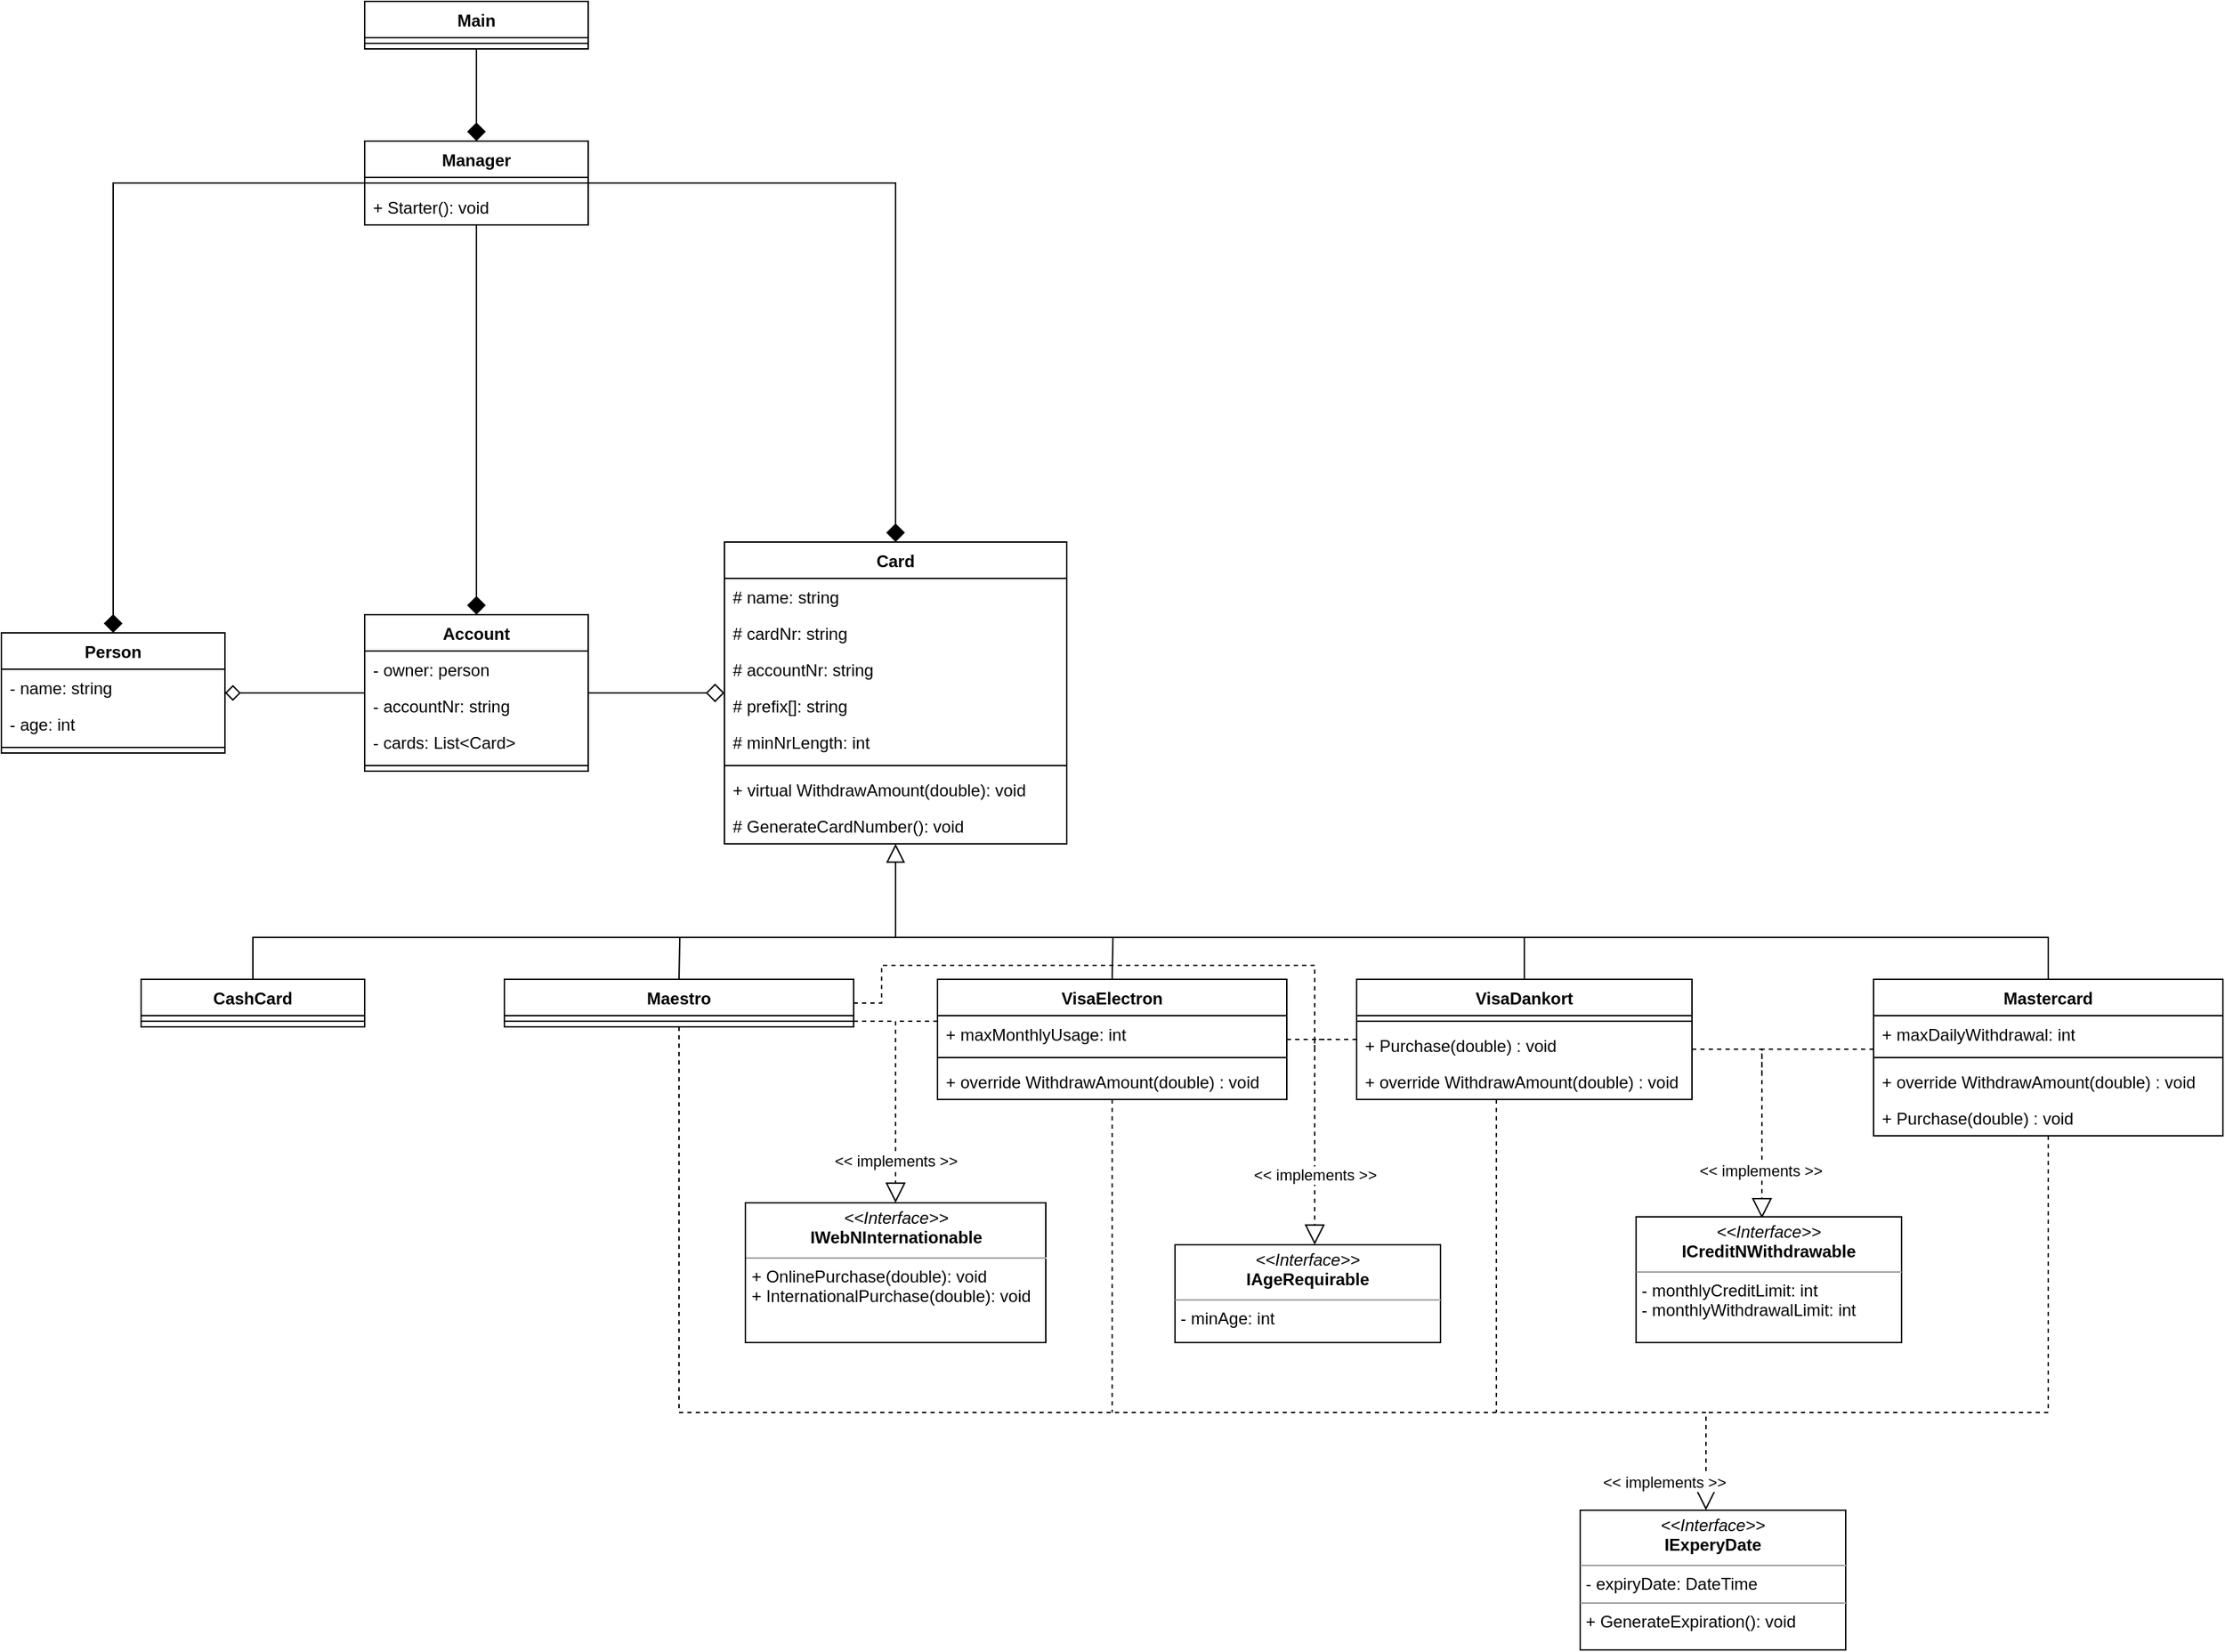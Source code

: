 <mxfile version="15.1.3" type="device"><diagram id="lqJwaCFwfxGtEgXN7Tk6" name="Page-1"><mxGraphModel dx="1422" dy="822" grid="1" gridSize="10" guides="1" tooltips="1" connect="1" arrows="1" fold="1" page="1" pageScale="1" pageWidth="3300" pageHeight="2339" math="0" shadow="0"><root><mxCell id="0"/><mxCell id="1" parent="0"/><mxCell id="OWxyxIanpvo_0KfIA5X_-86" style="edgeStyle=orthogonalEdgeStyle;rounded=0;orthogonalLoop=1;jettySize=auto;html=1;exitX=0.5;exitY=0;exitDx=0;exitDy=0;endArrow=none;endFill=0;endSize=12;" parent="1" source="OWxyxIanpvo_0KfIA5X_-1" edge="1"><mxGeometry relative="1" as="geometry"><mxPoint x="1040" y="830" as="targetPoint"/><Array as="points"><mxPoint x="580" y="830"/></Array></mxGeometry></mxCell><mxCell id="OWxyxIanpvo_0KfIA5X_-1" value="CashCard" style="swimlane;fontStyle=1;align=center;verticalAlign=top;childLayout=stackLayout;horizontal=1;startSize=26;horizontalStack=0;resizeParent=1;resizeParentMax=0;resizeLast=0;collapsible=1;marginBottom=0;" parent="1" vertex="1"><mxGeometry x="500" y="860" width="160" height="34" as="geometry"/></mxCell><mxCell id="OWxyxIanpvo_0KfIA5X_-3" value="" style="line;strokeWidth=1;fillColor=none;align=left;verticalAlign=middle;spacingTop=-1;spacingLeft=3;spacingRight=3;rotatable=0;labelPosition=right;points=[];portConstraint=eastwest;" parent="OWxyxIanpvo_0KfIA5X_-1" vertex="1"><mxGeometry y="26" width="160" height="8" as="geometry"/></mxCell><mxCell id="OWxyxIanpvo_0KfIA5X_-70" style="edgeStyle=orthogonalEdgeStyle;rounded=0;orthogonalLoop=1;jettySize=auto;html=1;endArrow=block;endFill=0;endSize=12;dashed=1;" parent="1" source="OWxyxIanpvo_0KfIA5X_-5" target="OWxyxIanpvo_0KfIA5X_-67" edge="1"><mxGeometry relative="1" as="geometry"><Array as="points"><mxPoint x="885" y="1170"/><mxPoint x="1620" y="1170"/></Array></mxGeometry></mxCell><mxCell id="OWxyxIanpvo_0KfIA5X_-95" value="&amp;lt;&amp;lt; implements &amp;gt;&amp;gt;" style="edgeLabel;html=1;align=center;verticalAlign=middle;resizable=0;points=[];" parent="OWxyxIanpvo_0KfIA5X_-70" vertex="1" connectable="0"><mxGeometry x="0.791" y="-1" relative="1" as="geometry"><mxPoint x="13" y="49" as="offset"/></mxGeometry></mxCell><mxCell id="OWxyxIanpvo_0KfIA5X_-87" style="edgeStyle=orthogonalEdgeStyle;rounded=0;orthogonalLoop=1;jettySize=auto;html=1;exitX=0.5;exitY=0;exitDx=0;exitDy=0;endArrow=none;endFill=0;endSize=12;" parent="1" source="OWxyxIanpvo_0KfIA5X_-5" edge="1"><mxGeometry relative="1" as="geometry"><mxPoint x="885.571" y="830" as="targetPoint"/></mxGeometry></mxCell><mxCell id="OWxyxIanpvo_0KfIA5X_-104" style="edgeStyle=orthogonalEdgeStyle;rounded=0;orthogonalLoop=1;jettySize=auto;html=1;endArrow=none;endFill=0;endSize=12;dashed=1;" parent="1" source="OWxyxIanpvo_0KfIA5X_-5" edge="1"><mxGeometry relative="1" as="geometry"><mxPoint x="1040" y="920" as="targetPoint"/><Array as="points"><mxPoint x="1040" y="890"/><mxPoint x="1040" y="920"/></Array></mxGeometry></mxCell><mxCell id="OWxyxIanpvo_0KfIA5X_-110" style="edgeStyle=orthogonalEdgeStyle;rounded=0;orthogonalLoop=1;jettySize=auto;html=1;dashed=1;endArrow=none;endFill=0;endSize=12;" parent="1" source="OWxyxIanpvo_0KfIA5X_-5" edge="1"><mxGeometry relative="1" as="geometry"><mxPoint x="1340" y="910" as="targetPoint"/><Array as="points"><mxPoint x="1030" y="877"/><mxPoint x="1030" y="850"/><mxPoint x="1340" y="850"/></Array></mxGeometry></mxCell><mxCell id="OWxyxIanpvo_0KfIA5X_-5" value="Maestro" style="swimlane;fontStyle=1;align=center;verticalAlign=top;childLayout=stackLayout;horizontal=1;startSize=26;horizontalStack=0;resizeParent=1;resizeParentMax=0;resizeLast=0;collapsible=1;marginBottom=0;" parent="1" vertex="1"><mxGeometry x="760" y="860" width="250" height="34" as="geometry"/></mxCell><mxCell id="OWxyxIanpvo_0KfIA5X_-7" value="" style="line;strokeWidth=1;fillColor=none;align=left;verticalAlign=middle;spacingTop=-1;spacingLeft=3;spacingRight=3;rotatable=0;labelPosition=right;points=[];portConstraint=eastwest;" parent="OWxyxIanpvo_0KfIA5X_-5" vertex="1"><mxGeometry y="26" width="250" height="8" as="geometry"/></mxCell><mxCell id="OWxyxIanpvo_0KfIA5X_-84" style="edgeStyle=orthogonalEdgeStyle;rounded=0;orthogonalLoop=1;jettySize=auto;html=1;endArrow=none;endFill=0;endSize=11;dashed=1;" parent="1" source="OWxyxIanpvo_0KfIA5X_-9" edge="1"><mxGeometry relative="1" as="geometry"><mxPoint x="1195" y="1170" as="targetPoint"/></mxGeometry></mxCell><mxCell id="OWxyxIanpvo_0KfIA5X_-88" style="edgeStyle=orthogonalEdgeStyle;rounded=0;orthogonalLoop=1;jettySize=auto;html=1;exitX=0.5;exitY=0;exitDx=0;exitDy=0;endArrow=none;endFill=0;endSize=12;" parent="1" source="OWxyxIanpvo_0KfIA5X_-9" edge="1"><mxGeometry relative="1" as="geometry"><mxPoint x="1195.571" y="830" as="targetPoint"/></mxGeometry></mxCell><mxCell id="OWxyxIanpvo_0KfIA5X_-103" style="edgeStyle=orthogonalEdgeStyle;rounded=0;orthogonalLoop=1;jettySize=auto;html=1;endArrow=block;endFill=0;endSize=12;entryX=0.5;entryY=0;entryDx=0;entryDy=0;dashed=1;" parent="1" source="OWxyxIanpvo_0KfIA5X_-9" target="OWxyxIanpvo_0KfIA5X_-101" edge="1"><mxGeometry relative="1" as="geometry"><mxPoint x="1080" y="1140" as="targetPoint"/><Array as="points"><mxPoint x="1040" y="890"/></Array></mxGeometry></mxCell><mxCell id="OWxyxIanpvo_0KfIA5X_-105" value="&amp;lt;&amp;lt; implements &amp;gt;&amp;gt;" style="edgeLabel;html=1;align=center;verticalAlign=middle;resizable=0;points=[];" parent="OWxyxIanpvo_0KfIA5X_-103" vertex="1" connectable="0"><mxGeometry x="0.556" y="-2" relative="1" as="geometry"><mxPoint x="2" y="5" as="offset"/></mxGeometry></mxCell><mxCell id="OWxyxIanpvo_0KfIA5X_-109" style="edgeStyle=orthogonalEdgeStyle;rounded=0;orthogonalLoop=1;jettySize=auto;html=1;dashed=1;endArrow=none;endFill=0;endSize=12;" parent="1" source="OWxyxIanpvo_0KfIA5X_-9" edge="1"><mxGeometry relative="1" as="geometry"><mxPoint x="1350" y="903" as="targetPoint"/></mxGeometry></mxCell><mxCell id="OWxyxIanpvo_0KfIA5X_-9" value="VisaElectron" style="swimlane;fontStyle=1;align=center;verticalAlign=top;childLayout=stackLayout;horizontal=1;startSize=26;horizontalStack=0;resizeParent=1;resizeParentMax=0;resizeLast=0;collapsible=1;marginBottom=0;" parent="1" vertex="1"><mxGeometry x="1070" y="860" width="250" height="86" as="geometry"/></mxCell><mxCell id="OWxyxIanpvo_0KfIA5X_-10" value="+ maxMonthlyUsage: int" style="text;strokeColor=none;fillColor=none;align=left;verticalAlign=top;spacingLeft=4;spacingRight=4;overflow=hidden;rotatable=0;points=[[0,0.5],[1,0.5]];portConstraint=eastwest;" parent="OWxyxIanpvo_0KfIA5X_-9" vertex="1"><mxGeometry y="26" width="250" height="26" as="geometry"/></mxCell><mxCell id="OWxyxIanpvo_0KfIA5X_-11" value="" style="line;strokeWidth=1;fillColor=none;align=left;verticalAlign=middle;spacingTop=-1;spacingLeft=3;spacingRight=3;rotatable=0;labelPosition=right;points=[];portConstraint=eastwest;" parent="OWxyxIanpvo_0KfIA5X_-9" vertex="1"><mxGeometry y="52" width="250" height="8" as="geometry"/></mxCell><mxCell id="OWxyxIanpvo_0KfIA5X_-38" value="+ override WithdrawAmount(double) : void" style="text;strokeColor=none;fillColor=none;align=left;verticalAlign=top;spacingLeft=4;spacingRight=4;overflow=hidden;rotatable=0;points=[[0,0.5],[1,0.5]];portConstraint=eastwest;" parent="OWxyxIanpvo_0KfIA5X_-9" vertex="1"><mxGeometry y="60" width="250" height="26" as="geometry"/></mxCell><mxCell id="OWxyxIanpvo_0KfIA5X_-83" style="edgeStyle=orthogonalEdgeStyle;rounded=0;orthogonalLoop=1;jettySize=auto;html=1;endArrow=none;endFill=0;endSize=11;dashed=1;" parent="1" source="OWxyxIanpvo_0KfIA5X_-13" edge="1"><mxGeometry relative="1" as="geometry"><mxPoint x="1470" y="1170" as="targetPoint"/><Array as="points"><mxPoint x="1470" y="1060"/></Array></mxGeometry></mxCell><mxCell id="OWxyxIanpvo_0KfIA5X_-89" style="edgeStyle=orthogonalEdgeStyle;rounded=0;orthogonalLoop=1;jettySize=auto;html=1;exitX=0.5;exitY=0;exitDx=0;exitDy=0;endArrow=none;endFill=0;endSize=12;" parent="1" source="OWxyxIanpvo_0KfIA5X_-13" edge="1"><mxGeometry relative="1" as="geometry"><mxPoint x="1459.857" y="830" as="targetPoint"/><Array as="points"><mxPoint x="1490" y="830"/></Array></mxGeometry></mxCell><mxCell id="OWxyxIanpvo_0KfIA5X_-108" style="edgeStyle=orthogonalEdgeStyle;rounded=0;orthogonalLoop=1;jettySize=auto;html=1;dashed=1;endArrow=block;endFill=0;endSize=12;" parent="1" source="OWxyxIanpvo_0KfIA5X_-13" target="OWxyxIanpvo_0KfIA5X_-107" edge="1"><mxGeometry relative="1" as="geometry"><Array as="points"><mxPoint x="1340" y="903"/></Array></mxGeometry></mxCell><mxCell id="OWxyxIanpvo_0KfIA5X_-111" value="&amp;lt;&amp;lt; implements &amp;gt;&amp;gt;" style="edgeLabel;html=1;align=center;verticalAlign=middle;resizable=0;points=[];" parent="OWxyxIanpvo_0KfIA5X_-108" vertex="1" connectable="0"><mxGeometry x="0.703" y="3" relative="1" as="geometry"><mxPoint x="-3" y="-24" as="offset"/></mxGeometry></mxCell><mxCell id="OWxyxIanpvo_0KfIA5X_-114" style="edgeStyle=orthogonalEdgeStyle;rounded=0;orthogonalLoop=1;jettySize=auto;html=1;dashed=1;endArrow=none;endFill=0;endSize=12;" parent="1" source="OWxyxIanpvo_0KfIA5X_-13" edge="1"><mxGeometry relative="1" as="geometry"><mxPoint x="1660" y="910" as="targetPoint"/><Array as="points"><mxPoint x="1660" y="910"/><mxPoint x="1660" y="930"/></Array></mxGeometry></mxCell><mxCell id="OWxyxIanpvo_0KfIA5X_-13" value="VisaDankort" style="swimlane;fontStyle=1;align=center;verticalAlign=top;childLayout=stackLayout;horizontal=1;startSize=26;horizontalStack=0;resizeParent=1;resizeParentMax=0;resizeLast=0;collapsible=1;marginBottom=0;" parent="1" vertex="1"><mxGeometry x="1370" y="860" width="240" height="86" as="geometry"/></mxCell><mxCell id="OWxyxIanpvo_0KfIA5X_-15" value="" style="line;strokeWidth=1;fillColor=none;align=left;verticalAlign=middle;spacingTop=-1;spacingLeft=3;spacingRight=3;rotatable=0;labelPosition=right;points=[];portConstraint=eastwest;" parent="OWxyxIanpvo_0KfIA5X_-13" vertex="1"><mxGeometry y="26" width="240" height="8" as="geometry"/></mxCell><mxCell id="OWxyxIanpvo_0KfIA5X_-118" value="+ Purchase(double) : void" style="text;strokeColor=none;fillColor=none;align=left;verticalAlign=top;spacingLeft=4;spacingRight=4;overflow=hidden;rotatable=0;points=[[0,0.5],[1,0.5]];portConstraint=eastwest;" parent="OWxyxIanpvo_0KfIA5X_-13" vertex="1"><mxGeometry y="34" width="240" height="26" as="geometry"/></mxCell><mxCell id="OWxyxIanpvo_0KfIA5X_-115" value="+ override WithdrawAmount(double) : void" style="text;strokeColor=none;fillColor=none;align=left;verticalAlign=top;spacingLeft=4;spacingRight=4;overflow=hidden;rotatable=0;points=[[0,0.5],[1,0.5]];portConstraint=eastwest;" parent="OWxyxIanpvo_0KfIA5X_-13" vertex="1"><mxGeometry y="60" width="240" height="26" as="geometry"/></mxCell><mxCell id="OWxyxIanpvo_0KfIA5X_-34" style="edgeStyle=orthogonalEdgeStyle;rounded=0;orthogonalLoop=1;jettySize=auto;html=1;endArrow=block;endFill=0;exitX=0.5;exitY=0;exitDx=0;exitDy=0;endSize=11;" parent="1" source="OWxyxIanpvo_0KfIA5X_-17" target="OWxyxIanpvo_0KfIA5X_-21" edge="1"><mxGeometry relative="1" as="geometry"><Array as="points"><mxPoint x="1865" y="830"/><mxPoint x="1040" y="830"/></Array></mxGeometry></mxCell><mxCell id="OWxyxIanpvo_0KfIA5X_-73" style="edgeStyle=orthogonalEdgeStyle;rounded=0;orthogonalLoop=1;jettySize=auto;html=1;endArrow=none;endFill=0;dashed=1;" parent="1" source="OWxyxIanpvo_0KfIA5X_-17" edge="1"><mxGeometry relative="1" as="geometry"><mxPoint x="1620" y="1170" as="targetPoint"/><Array as="points"><mxPoint x="1865" y="1170"/></Array></mxGeometry></mxCell><mxCell id="OWxyxIanpvo_0KfIA5X_-113" style="edgeStyle=orthogonalEdgeStyle;rounded=0;orthogonalLoop=1;jettySize=auto;html=1;entryX=0.474;entryY=0.012;entryDx=0;entryDy=0;dashed=1;endArrow=block;endFill=0;endSize=12;entryPerimeter=0;" parent="1" source="OWxyxIanpvo_0KfIA5X_-17" target="OWxyxIanpvo_0KfIA5X_-112" edge="1"><mxGeometry relative="1" as="geometry"><Array as="points"><mxPoint x="1660" y="910"/></Array></mxGeometry></mxCell><mxCell id="OWxyxIanpvo_0KfIA5X_-120" value="&amp;lt;&amp;lt; implements &amp;gt;&amp;gt;" style="edgeLabel;html=1;align=center;verticalAlign=middle;resizable=0;points=[];" parent="OWxyxIanpvo_0KfIA5X_-113" vertex="1" connectable="0"><mxGeometry x="0.668" y="-1" relative="1" as="geometry"><mxPoint y="-1" as="offset"/></mxGeometry></mxCell><mxCell id="OWxyxIanpvo_0KfIA5X_-17" value="Mastercard" style="swimlane;fontStyle=1;align=center;verticalAlign=top;childLayout=stackLayout;horizontal=1;startSize=26;horizontalStack=0;resizeParent=1;resizeParentMax=0;resizeLast=0;collapsible=1;marginBottom=0;" parent="1" vertex="1"><mxGeometry x="1740" y="860" width="250" height="112" as="geometry"/></mxCell><mxCell id="OWxyxIanpvo_0KfIA5X_-28" value="+ maxDailyWithdrawal: int" style="text;strokeColor=none;fillColor=none;align=left;verticalAlign=top;spacingLeft=4;spacingRight=4;overflow=hidden;rotatable=0;points=[[0,0.5],[1,0.5]];portConstraint=eastwest;" parent="OWxyxIanpvo_0KfIA5X_-17" vertex="1"><mxGeometry y="26" width="250" height="26" as="geometry"/></mxCell><mxCell id="OWxyxIanpvo_0KfIA5X_-19" value="" style="line;strokeWidth=1;fillColor=none;align=left;verticalAlign=middle;spacingTop=-1;spacingLeft=3;spacingRight=3;rotatable=0;labelPosition=right;points=[];portConstraint=eastwest;" parent="OWxyxIanpvo_0KfIA5X_-17" vertex="1"><mxGeometry y="52" width="250" height="8" as="geometry"/></mxCell><mxCell id="OWxyxIanpvo_0KfIA5X_-116" value="+ override WithdrawAmount(double) : void" style="text;strokeColor=none;fillColor=none;align=left;verticalAlign=top;spacingLeft=4;spacingRight=4;overflow=hidden;rotatable=0;points=[[0,0.5],[1,0.5]];portConstraint=eastwest;" parent="OWxyxIanpvo_0KfIA5X_-17" vertex="1"><mxGeometry y="60" width="250" height="26" as="geometry"/></mxCell><mxCell id="OWxyxIanpvo_0KfIA5X_-117" value="+ Purchase(double) : void" style="text;strokeColor=none;fillColor=none;align=left;verticalAlign=top;spacingLeft=4;spacingRight=4;overflow=hidden;rotatable=0;points=[[0,0.5],[1,0.5]];portConstraint=eastwest;" parent="OWxyxIanpvo_0KfIA5X_-17" vertex="1"><mxGeometry y="86" width="250" height="26" as="geometry"/></mxCell><mxCell id="OWxyxIanpvo_0KfIA5X_-21" value="Card" style="swimlane;fontStyle=1;align=center;verticalAlign=top;childLayout=stackLayout;horizontal=1;startSize=26;horizontalStack=0;resizeParent=1;resizeParentMax=0;resizeLast=0;collapsible=1;marginBottom=0;" parent="1" vertex="1"><mxGeometry x="917.5" y="547" width="245" height="216" as="geometry"/></mxCell><mxCell id="OWxyxIanpvo_0KfIA5X_-25" value="# name: string" style="text;strokeColor=none;fillColor=none;align=left;verticalAlign=top;spacingLeft=4;spacingRight=4;overflow=hidden;rotatable=0;points=[[0,0.5],[1,0.5]];portConstraint=eastwest;" parent="OWxyxIanpvo_0KfIA5X_-21" vertex="1"><mxGeometry y="26" width="245" height="26" as="geometry"/></mxCell><mxCell id="OWxyxIanpvo_0KfIA5X_-22" value="# cardNr: string" style="text;strokeColor=none;fillColor=none;align=left;verticalAlign=top;spacingLeft=4;spacingRight=4;overflow=hidden;rotatable=0;points=[[0,0.5],[1,0.5]];portConstraint=eastwest;" parent="OWxyxIanpvo_0KfIA5X_-21" vertex="1"><mxGeometry y="52" width="245" height="26" as="geometry"/></mxCell><mxCell id="OWxyxIanpvo_0KfIA5X_-27" value="# accountNr: string" style="text;strokeColor=none;fillColor=none;align=left;verticalAlign=top;spacingLeft=4;spacingRight=4;overflow=hidden;rotatable=0;points=[[0,0.5],[1,0.5]];portConstraint=eastwest;" parent="OWxyxIanpvo_0KfIA5X_-21" vertex="1"><mxGeometry y="78" width="245" height="26" as="geometry"/></mxCell><mxCell id="OWxyxIanpvo_0KfIA5X_-99" value="# prefix[]: string" style="text;strokeColor=none;fillColor=none;align=left;verticalAlign=top;spacingLeft=4;spacingRight=4;overflow=hidden;rotatable=0;points=[[0,0.5],[1,0.5]];portConstraint=eastwest;" parent="OWxyxIanpvo_0KfIA5X_-21" vertex="1"><mxGeometry y="104" width="245" height="26" as="geometry"/></mxCell><mxCell id="OWxyxIanpvo_0KfIA5X_-100" value="# minNrLength: int" style="text;strokeColor=none;fillColor=none;align=left;verticalAlign=top;spacingLeft=4;spacingRight=4;overflow=hidden;rotatable=0;points=[[0,0.5],[1,0.5]];portConstraint=eastwest;" parent="OWxyxIanpvo_0KfIA5X_-21" vertex="1"><mxGeometry y="130" width="245" height="26" as="geometry"/></mxCell><mxCell id="OWxyxIanpvo_0KfIA5X_-23" value="" style="line;strokeWidth=1;fillColor=none;align=left;verticalAlign=middle;spacingTop=-1;spacingLeft=3;spacingRight=3;rotatable=0;labelPosition=right;points=[];portConstraint=eastwest;" parent="OWxyxIanpvo_0KfIA5X_-21" vertex="1"><mxGeometry y="156" width="245" height="8" as="geometry"/></mxCell><mxCell id="OWxyxIanpvo_0KfIA5X_-96" value="+ virtual WithdrawAmount(double): void" style="text;strokeColor=none;fillColor=none;align=left;verticalAlign=top;spacingLeft=4;spacingRight=4;overflow=hidden;rotatable=0;points=[[0,0.5],[1,0.5]];portConstraint=eastwest;" parent="OWxyxIanpvo_0KfIA5X_-21" vertex="1"><mxGeometry y="164" width="245" height="26" as="geometry"/></mxCell><mxCell id="OWxyxIanpvo_0KfIA5X_-24" value="# GenerateCardNumber(): void" style="text;strokeColor=none;fillColor=none;align=left;verticalAlign=top;spacingLeft=4;spacingRight=4;overflow=hidden;rotatable=0;points=[[0,0.5],[1,0.5]];portConstraint=eastwest;" parent="OWxyxIanpvo_0KfIA5X_-21" vertex="1"><mxGeometry y="190" width="245" height="26" as="geometry"/></mxCell><mxCell id="OWxyxIanpvo_0KfIA5X_-74" style="edgeStyle=orthogonalEdgeStyle;rounded=0;orthogonalLoop=1;jettySize=auto;html=1;endArrow=diamond;endFill=0;endSize=9;" parent="1" source="OWxyxIanpvo_0KfIA5X_-40" target="OWxyxIanpvo_0KfIA5X_-48" edge="1"><mxGeometry relative="1" as="geometry"/></mxCell><mxCell id="OWxyxIanpvo_0KfIA5X_-82" style="edgeStyle=orthogonalEdgeStyle;rounded=0;orthogonalLoop=1;jettySize=auto;html=1;endArrow=diamond;endFill=0;endSize=11;" parent="1" source="OWxyxIanpvo_0KfIA5X_-40" target="OWxyxIanpvo_0KfIA5X_-21" edge="1"><mxGeometry relative="1" as="geometry"/></mxCell><mxCell id="OWxyxIanpvo_0KfIA5X_-40" value="Account" style="swimlane;fontStyle=1;align=center;verticalAlign=top;childLayout=stackLayout;horizontal=1;startSize=26;horizontalStack=0;resizeParent=1;resizeParentMax=0;resizeLast=0;collapsible=1;marginBottom=0;" parent="1" vertex="1"><mxGeometry x="660" y="599" width="160" height="112" as="geometry"/></mxCell><mxCell id="OWxyxIanpvo_0KfIA5X_-41" value="- owner: person" style="text;strokeColor=none;fillColor=none;align=left;verticalAlign=top;spacingLeft=4;spacingRight=4;overflow=hidden;rotatable=0;points=[[0,0.5],[1,0.5]];portConstraint=eastwest;" parent="OWxyxIanpvo_0KfIA5X_-40" vertex="1"><mxGeometry y="26" width="160" height="26" as="geometry"/></mxCell><mxCell id="OWxyxIanpvo_0KfIA5X_-53" value="- accountNr: string" style="text;strokeColor=none;fillColor=none;align=left;verticalAlign=top;spacingLeft=4;spacingRight=4;overflow=hidden;rotatable=0;points=[[0,0.5],[1,0.5]];portConstraint=eastwest;" parent="OWxyxIanpvo_0KfIA5X_-40" vertex="1"><mxGeometry y="52" width="160" height="26" as="geometry"/></mxCell><mxCell id="OWxyxIanpvo_0KfIA5X_-54" value="- cards: List&lt;Card&gt;" style="text;strokeColor=none;fillColor=none;align=left;verticalAlign=top;spacingLeft=4;spacingRight=4;overflow=hidden;rotatable=0;points=[[0,0.5],[1,0.5]];portConstraint=eastwest;" parent="OWxyxIanpvo_0KfIA5X_-40" vertex="1"><mxGeometry y="78" width="160" height="26" as="geometry"/></mxCell><mxCell id="OWxyxIanpvo_0KfIA5X_-42" value="" style="line;strokeWidth=1;fillColor=none;align=left;verticalAlign=middle;spacingTop=-1;spacingLeft=3;spacingRight=3;rotatable=0;labelPosition=right;points=[];portConstraint=eastwest;" parent="OWxyxIanpvo_0KfIA5X_-40" vertex="1"><mxGeometry y="104" width="160" height="8" as="geometry"/></mxCell><mxCell id="OWxyxIanpvo_0KfIA5X_-48" value="Person" style="swimlane;fontStyle=1;align=center;verticalAlign=top;childLayout=stackLayout;horizontal=1;startSize=26;horizontalStack=0;resizeParent=1;resizeParentMax=0;resizeLast=0;collapsible=1;marginBottom=0;" parent="1" vertex="1"><mxGeometry x="400" y="612" width="160" height="86" as="geometry"/></mxCell><mxCell id="OWxyxIanpvo_0KfIA5X_-52" value="- name: string" style="text;strokeColor=none;fillColor=none;align=left;verticalAlign=top;spacingLeft=4;spacingRight=4;overflow=hidden;rotatable=0;points=[[0,0.5],[1,0.5]];portConstraint=eastwest;" parent="OWxyxIanpvo_0KfIA5X_-48" vertex="1"><mxGeometry y="26" width="160" height="26" as="geometry"/></mxCell><mxCell id="OWxyxIanpvo_0KfIA5X_-49" value="- age: int" style="text;strokeColor=none;fillColor=none;align=left;verticalAlign=top;spacingLeft=4;spacingRight=4;overflow=hidden;rotatable=0;points=[[0,0.5],[1,0.5]];portConstraint=eastwest;" parent="OWxyxIanpvo_0KfIA5X_-48" vertex="1"><mxGeometry y="52" width="160" height="26" as="geometry"/></mxCell><mxCell id="OWxyxIanpvo_0KfIA5X_-50" value="" style="line;strokeWidth=1;fillColor=none;align=left;verticalAlign=middle;spacingTop=-1;spacingLeft=3;spacingRight=3;rotatable=0;labelPosition=right;points=[];portConstraint=eastwest;" parent="OWxyxIanpvo_0KfIA5X_-48" vertex="1"><mxGeometry y="78" width="160" height="8" as="geometry"/></mxCell><mxCell id="OWxyxIanpvo_0KfIA5X_-77" style="edgeStyle=orthogonalEdgeStyle;rounded=0;orthogonalLoop=1;jettySize=auto;html=1;entryX=0.5;entryY=0;entryDx=0;entryDy=0;endArrow=diamond;endFill=1;endSize=11;" parent="1" source="OWxyxIanpvo_0KfIA5X_-57" target="OWxyxIanpvo_0KfIA5X_-75" edge="1"><mxGeometry relative="1" as="geometry"/></mxCell><mxCell id="OWxyxIanpvo_0KfIA5X_-57" value="Main" style="swimlane;fontStyle=1;align=center;verticalAlign=top;childLayout=stackLayout;horizontal=1;startSize=26;horizontalStack=0;resizeParent=1;resizeParentMax=0;resizeLast=0;collapsible=1;marginBottom=0;" parent="1" vertex="1"><mxGeometry x="660" y="160" width="160" height="34" as="geometry"/></mxCell><mxCell id="OWxyxIanpvo_0KfIA5X_-61" value="" style="line;strokeWidth=1;fillColor=none;align=left;verticalAlign=middle;spacingTop=-1;spacingLeft=3;spacingRight=3;rotatable=0;labelPosition=right;points=[];portConstraint=eastwest;" parent="OWxyxIanpvo_0KfIA5X_-57" vertex="1"><mxGeometry y="26" width="160" height="8" as="geometry"/></mxCell><mxCell id="OWxyxIanpvo_0KfIA5X_-67" value="&lt;p style=&quot;margin: 0px ; margin-top: 4px ; text-align: center&quot;&gt;&lt;i&gt;&amp;lt;&amp;lt;Interface&amp;gt;&amp;gt;&lt;/i&gt;&lt;br&gt;&lt;b&gt;IExperyDate&lt;/b&gt;&lt;/p&gt;&lt;hr size=&quot;1&quot;&gt;&lt;p style=&quot;margin: 0px ; margin-left: 4px&quot;&gt;- expiryDate: DateTime&lt;/p&gt;&lt;hr size=&quot;1&quot;&gt;&lt;p style=&quot;margin: 0px ; margin-left: 4px&quot;&gt;+ GenerateExpiration(): void&lt;/p&gt;" style="verticalAlign=top;align=left;overflow=fill;fontSize=12;fontFamily=Helvetica;html=1;" parent="1" vertex="1"><mxGeometry x="1530" y="1240" width="190" height="100" as="geometry"/></mxCell><mxCell id="OWxyxIanpvo_0KfIA5X_-79" style="edgeStyle=orthogonalEdgeStyle;rounded=0;orthogonalLoop=1;jettySize=auto;html=1;entryX=0.5;entryY=0;entryDx=0;entryDy=0;endArrow=diamond;endFill=1;endSize=11;" parent="1" source="OWxyxIanpvo_0KfIA5X_-75" target="OWxyxIanpvo_0KfIA5X_-40" edge="1"><mxGeometry relative="1" as="geometry"/></mxCell><mxCell id="OWxyxIanpvo_0KfIA5X_-80" style="edgeStyle=orthogonalEdgeStyle;rounded=0;orthogonalLoop=1;jettySize=auto;html=1;entryX=0.5;entryY=0;entryDx=0;entryDy=0;endArrow=diamond;endFill=1;endSize=11;" parent="1" source="OWxyxIanpvo_0KfIA5X_-75" target="OWxyxIanpvo_0KfIA5X_-48" edge="1"><mxGeometry relative="1" as="geometry"/></mxCell><mxCell id="OWxyxIanpvo_0KfIA5X_-81" style="edgeStyle=orthogonalEdgeStyle;rounded=0;orthogonalLoop=1;jettySize=auto;html=1;endArrow=diamond;endFill=1;endSize=11;" parent="1" source="OWxyxIanpvo_0KfIA5X_-75" target="OWxyxIanpvo_0KfIA5X_-21" edge="1"><mxGeometry relative="1" as="geometry"/></mxCell><mxCell id="OWxyxIanpvo_0KfIA5X_-75" value="Manager" style="swimlane;fontStyle=1;align=center;verticalAlign=top;childLayout=stackLayout;horizontal=1;startSize=26;horizontalStack=0;resizeParent=1;resizeParentMax=0;resizeLast=0;collapsible=1;marginBottom=0;" parent="1" vertex="1"><mxGeometry x="660" y="260" width="160" height="60" as="geometry"/></mxCell><mxCell id="OWxyxIanpvo_0KfIA5X_-76" value="" style="line;strokeWidth=1;fillColor=none;align=left;verticalAlign=middle;spacingTop=-1;spacingLeft=3;spacingRight=3;rotatable=0;labelPosition=right;points=[];portConstraint=eastwest;" parent="OWxyxIanpvo_0KfIA5X_-75" vertex="1"><mxGeometry y="26" width="160" height="8" as="geometry"/></mxCell><mxCell id="OWxyxIanpvo_0KfIA5X_-78" value="+ Starter(): void" style="text;strokeColor=none;fillColor=none;align=left;verticalAlign=top;spacingLeft=4;spacingRight=4;overflow=hidden;rotatable=0;points=[[0,0.5],[1,0.5]];portConstraint=eastwest;" parent="OWxyxIanpvo_0KfIA5X_-75" vertex="1"><mxGeometry y="34" width="160" height="26" as="geometry"/></mxCell><mxCell id="OWxyxIanpvo_0KfIA5X_-101" value="&lt;p style=&quot;margin: 0px ; margin-top: 4px ; text-align: center&quot;&gt;&lt;i&gt;&amp;lt;&amp;lt;Interface&amp;gt;&amp;gt;&lt;/i&gt;&lt;br&gt;&lt;b&gt;IWebNInternationable&lt;/b&gt;&lt;/p&gt;&lt;hr size=&quot;1&quot;&gt;&lt;p style=&quot;margin: 0px ; margin-left: 4px&quot;&gt;+ OnlinePurchase(double): void&lt;/p&gt;&lt;p style=&quot;margin: 0px ; margin-left: 4px&quot;&gt;+ InternationalPurchase(double): void&lt;/p&gt;" style="verticalAlign=top;align=left;overflow=fill;fontSize=12;fontFamily=Helvetica;html=1;" parent="1" vertex="1"><mxGeometry x="932.5" y="1020" width="215" height="100" as="geometry"/></mxCell><mxCell id="OWxyxIanpvo_0KfIA5X_-107" value="&lt;p style=&quot;margin: 0px ; margin-top: 4px ; text-align: center&quot;&gt;&lt;i&gt;&amp;lt;&amp;lt;Interface&amp;gt;&amp;gt;&lt;/i&gt;&lt;br&gt;&lt;b&gt;IAgeRequirable&lt;/b&gt;&lt;/p&gt;&lt;hr size=&quot;1&quot;&gt;&lt;p style=&quot;margin: 0px ; margin-left: 4px&quot;&gt;- minAge: int&lt;/p&gt;" style="verticalAlign=top;align=left;overflow=fill;fontSize=12;fontFamily=Helvetica;html=1;" parent="1" vertex="1"><mxGeometry x="1240" y="1050" width="190" height="70" as="geometry"/></mxCell><mxCell id="OWxyxIanpvo_0KfIA5X_-112" value="&lt;p style=&quot;margin: 0px ; margin-top: 4px ; text-align: center&quot;&gt;&lt;i&gt;&amp;lt;&amp;lt;Interface&amp;gt;&amp;gt;&lt;/i&gt;&lt;br&gt;&lt;b&gt;ICreditNWithdrawable&lt;/b&gt;&lt;/p&gt;&lt;hr size=&quot;1&quot;&gt;&lt;p style=&quot;margin: 0px ; margin-left: 4px&quot;&gt;- monthlyCreditLimit: int&lt;/p&gt;&lt;p style=&quot;margin: 0px ; margin-left: 4px&quot;&gt;- monthlyWithdrawalLimit: int&lt;/p&gt;&lt;p style=&quot;margin: 0px ; margin-left: 4px&quot;&gt;&lt;br&gt;&lt;/p&gt;" style="verticalAlign=top;align=left;overflow=fill;fontSize=12;fontFamily=Helvetica;html=1;" parent="1" vertex="1"><mxGeometry x="1570" y="1030" width="190" height="90" as="geometry"/></mxCell></root></mxGraphModel></diagram></mxfile>